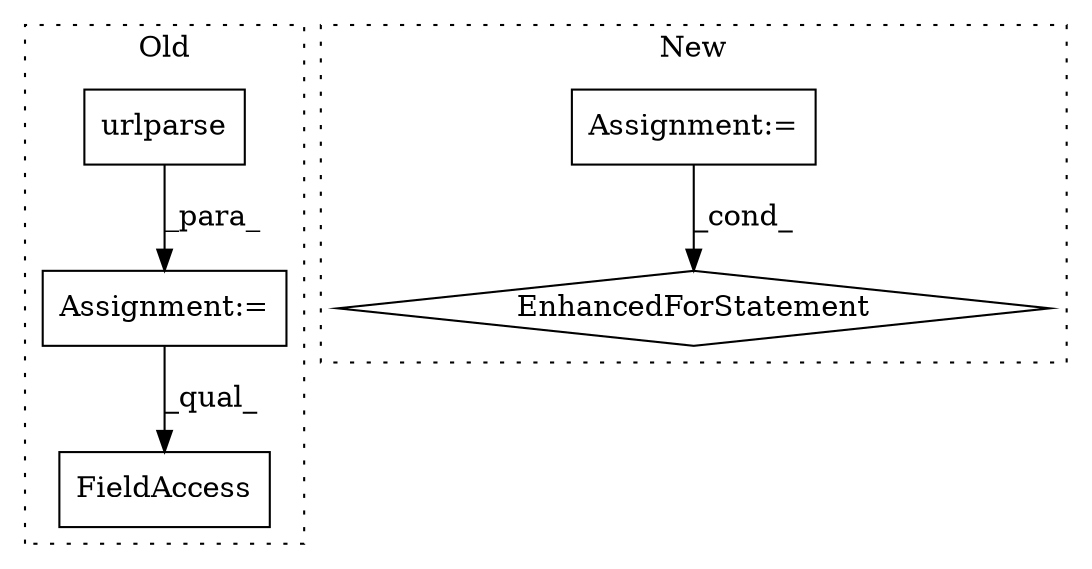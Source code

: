 digraph G {
subgraph cluster0 {
1 [label="urlparse" a="32" s="9897,9920" l="9,1" shape="box"];
4 [label="FieldAccess" a="22" s="10090" l="15" shape="box"];
5 [label="Assignment:=" a="7" s="9896" l="1" shape="box"];
label = "Old";
style="dotted";
}
subgraph cluster1 {
2 [label="EnhancedForStatement" a="70" s="10374,10475" l="53,2" shape="diamond"];
3 [label="Assignment:=" a="7" s="10283" l="1" shape="box"];
label = "New";
style="dotted";
}
1 -> 5 [label="_para_"];
3 -> 2 [label="_cond_"];
5 -> 4 [label="_qual_"];
}